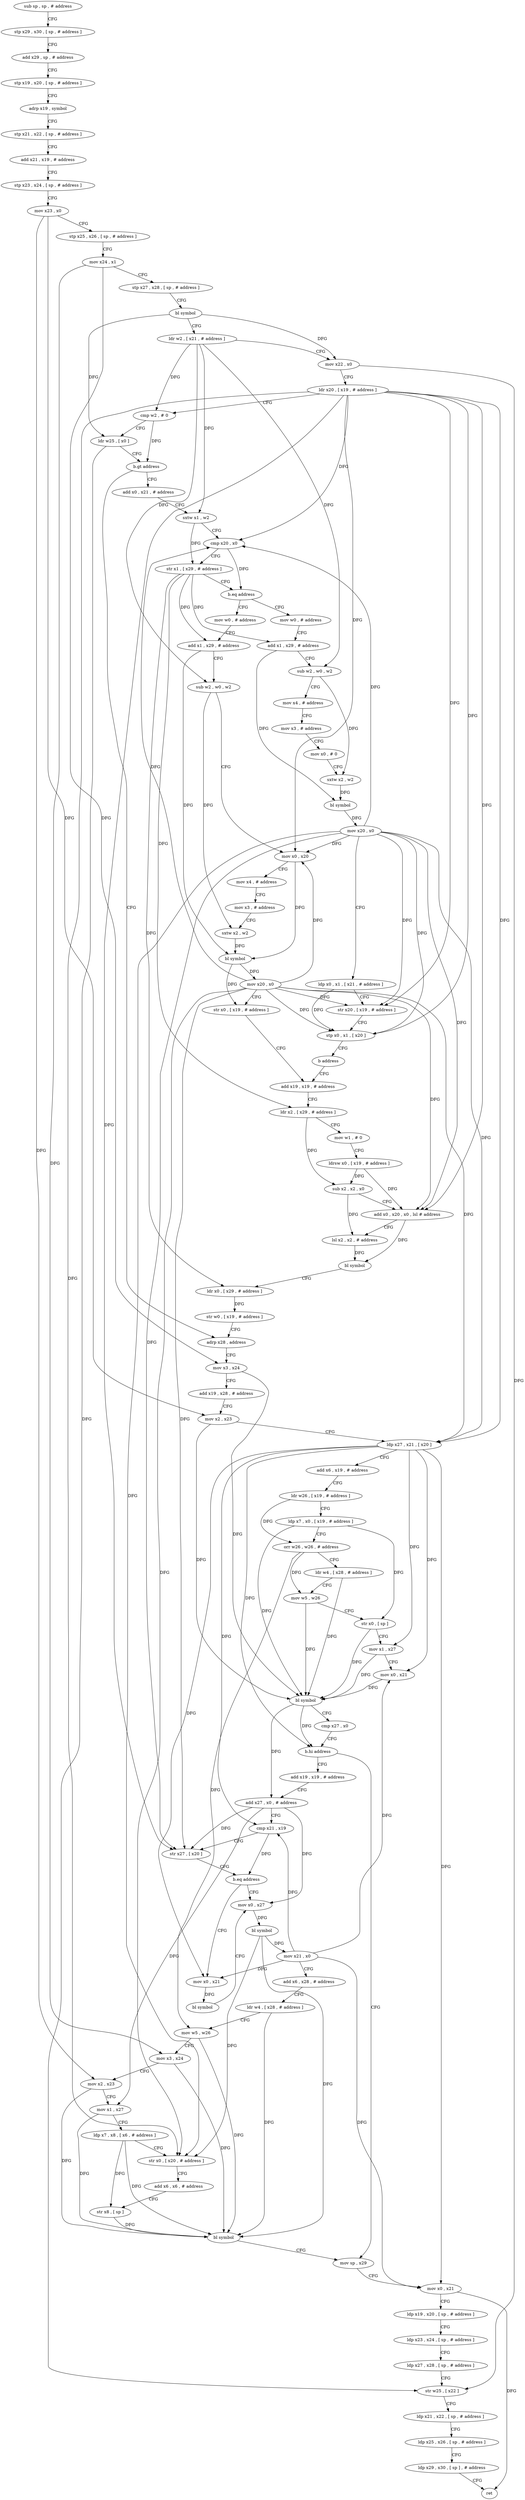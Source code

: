 digraph "func" {
"4348312" [label = "sub sp , sp , # address" ]
"4348316" [label = "stp x29 , x30 , [ sp , # address ]" ]
"4348320" [label = "add x29 , sp , # address" ]
"4348324" [label = "stp x19 , x20 , [ sp , # address ]" ]
"4348328" [label = "adrp x19 , symbol" ]
"4348332" [label = "stp x21 , x22 , [ sp , # address ]" ]
"4348336" [label = "add x21 , x19 , # address" ]
"4348340" [label = "stp x23 , x24 , [ sp , # address ]" ]
"4348344" [label = "mov x23 , x0" ]
"4348348" [label = "stp x25 , x26 , [ sp , # address ]" ]
"4348352" [label = "mov x24 , x1" ]
"4348356" [label = "stp x27 , x28 , [ sp , # address ]" ]
"4348360" [label = "bl symbol" ]
"4348364" [label = "ldr w2 , [ x21 , # address ]" ]
"4348368" [label = "mov x22 , x0" ]
"4348372" [label = "ldr x20 , [ x19 , # address ]" ]
"4348376" [label = "cmp w2 , # 0" ]
"4348380" [label = "ldr w25 , [ x0 ]" ]
"4348384" [label = "b.gt address" ]
"4348488" [label = "adrp x28 , address" ]
"4348388" [label = "add x0 , x21 , # address" ]
"4348492" [label = "mov x3 , x24" ]
"4348496" [label = "add x19 , x28 , # address" ]
"4348500" [label = "mov x2 , x23" ]
"4348504" [label = "ldp x27 , x21 , [ x20 ]" ]
"4348508" [label = "add x6 , x19 , # address" ]
"4348512" [label = "ldr w26 , [ x19 , # address ]" ]
"4348516" [label = "ldp x7 , x0 , [ x19 , # address ]" ]
"4348520" [label = "orr w26 , w26 , # address" ]
"4348524" [label = "ldr w4 , [ x28 , # address ]" ]
"4348528" [label = "mov w5 , w26" ]
"4348532" [label = "str x0 , [ sp ]" ]
"4348536" [label = "mov x1 , x27" ]
"4348540" [label = "mov x0 , x21" ]
"4348544" [label = "bl symbol" ]
"4348548" [label = "cmp x27 , x0" ]
"4348552" [label = "b.hi address" ]
"4348640" [label = "mov sp , x29" ]
"4348556" [label = "add x19 , x19 , # address" ]
"4348392" [label = "sxtw x1 , w2" ]
"4348396" [label = "cmp x20 , x0" ]
"4348400" [label = "str x1 , [ x29 , # address ]" ]
"4348404" [label = "b.eq address" ]
"4348680" [label = "mov w0 , # address" ]
"4348408" [label = "mov w0 , # address" ]
"4348644" [label = "mov x0 , x21" ]
"4348648" [label = "ldp x19 , x20 , [ sp , # address ]" ]
"4348652" [label = "ldp x23 , x24 , [ sp , # address ]" ]
"4348656" [label = "ldp x27 , x28 , [ sp , # address ]" ]
"4348660" [label = "str w25 , [ x22 ]" ]
"4348664" [label = "ldp x21 , x22 , [ sp , # address ]" ]
"4348668" [label = "ldp x25 , x26 , [ sp , # address ]" ]
"4348672" [label = "ldp x29 , x30 , [ sp ] , # address" ]
"4348676" [label = "ret" ]
"4348560" [label = "add x27 , x0 , # address" ]
"4348564" [label = "cmp x21 , x19" ]
"4348568" [label = "str x27 , [ x20 ]" ]
"4348572" [label = "b.eq address" ]
"4348584" [label = "mov x0 , x27" ]
"4348576" [label = "mov x0 , x21" ]
"4348684" [label = "add x1 , x29 , # address" ]
"4348688" [label = "sub w2 , w0 , w2" ]
"4348692" [label = "mov x4 , # address" ]
"4348696" [label = "mov x3 , # address" ]
"4348700" [label = "mov x0 , # 0" ]
"4348704" [label = "sxtw x2 , w2" ]
"4348708" [label = "bl symbol" ]
"4348712" [label = "mov x20 , x0" ]
"4348716" [label = "ldp x0 , x1 , [ x21 , # address ]" ]
"4348720" [label = "str x20 , [ x19 , # address ]" ]
"4348724" [label = "stp x0 , x1 , [ x20 ]" ]
"4348728" [label = "b address" ]
"4348448" [label = "add x19 , x19 , # address" ]
"4348412" [label = "add x1 , x29 , # address" ]
"4348416" [label = "sub w2 , w0 , w2" ]
"4348420" [label = "mov x0 , x20" ]
"4348424" [label = "mov x4 , # address" ]
"4348428" [label = "mov x3 , # address" ]
"4348432" [label = "sxtw x2 , w2" ]
"4348436" [label = "bl symbol" ]
"4348440" [label = "mov x20 , x0" ]
"4348444" [label = "str x0 , [ x19 , # address ]" ]
"4348588" [label = "bl symbol" ]
"4348592" [label = "mov x21 , x0" ]
"4348596" [label = "add x6 , x28 , # address" ]
"4348600" [label = "ldr w4 , [ x28 , # address ]" ]
"4348604" [label = "mov w5 , w26" ]
"4348608" [label = "mov x3 , x24" ]
"4348612" [label = "mov x2 , x23" ]
"4348616" [label = "mov x1 , x27" ]
"4348620" [label = "ldp x7 , x8 , [ x6 , # address ]" ]
"4348624" [label = "str x0 , [ x20 , # address ]" ]
"4348628" [label = "add x6 , x6 , # address" ]
"4348632" [label = "str x8 , [ sp ]" ]
"4348636" [label = "bl symbol" ]
"4348580" [label = "bl symbol" ]
"4348452" [label = "ldr x2 , [ x29 , # address ]" ]
"4348456" [label = "mov w1 , # 0" ]
"4348460" [label = "ldrsw x0 , [ x19 , # address ]" ]
"4348464" [label = "sub x2 , x2 , x0" ]
"4348468" [label = "add x0 , x20 , x0 , lsl # address" ]
"4348472" [label = "lsl x2 , x2 , # address" ]
"4348476" [label = "bl symbol" ]
"4348480" [label = "ldr x0 , [ x29 , # address ]" ]
"4348484" [label = "str w0 , [ x19 , # address ]" ]
"4348312" -> "4348316" [ label = "CFG" ]
"4348316" -> "4348320" [ label = "CFG" ]
"4348320" -> "4348324" [ label = "CFG" ]
"4348324" -> "4348328" [ label = "CFG" ]
"4348328" -> "4348332" [ label = "CFG" ]
"4348332" -> "4348336" [ label = "CFG" ]
"4348336" -> "4348340" [ label = "CFG" ]
"4348340" -> "4348344" [ label = "CFG" ]
"4348344" -> "4348348" [ label = "CFG" ]
"4348344" -> "4348500" [ label = "DFG" ]
"4348344" -> "4348612" [ label = "DFG" ]
"4348348" -> "4348352" [ label = "CFG" ]
"4348352" -> "4348356" [ label = "CFG" ]
"4348352" -> "4348492" [ label = "DFG" ]
"4348352" -> "4348608" [ label = "DFG" ]
"4348356" -> "4348360" [ label = "CFG" ]
"4348360" -> "4348364" [ label = "CFG" ]
"4348360" -> "4348368" [ label = "DFG" ]
"4348360" -> "4348380" [ label = "DFG" ]
"4348364" -> "4348368" [ label = "CFG" ]
"4348364" -> "4348376" [ label = "DFG" ]
"4348364" -> "4348392" [ label = "DFG" ]
"4348364" -> "4348688" [ label = "DFG" ]
"4348364" -> "4348416" [ label = "DFG" ]
"4348368" -> "4348372" [ label = "CFG" ]
"4348368" -> "4348660" [ label = "DFG" ]
"4348372" -> "4348376" [ label = "CFG" ]
"4348372" -> "4348504" [ label = "DFG" ]
"4348372" -> "4348396" [ label = "DFG" ]
"4348372" -> "4348568" [ label = "DFG" ]
"4348372" -> "4348720" [ label = "DFG" ]
"4348372" -> "4348724" [ label = "DFG" ]
"4348372" -> "4348420" [ label = "DFG" ]
"4348372" -> "4348624" [ label = "DFG" ]
"4348372" -> "4348468" [ label = "DFG" ]
"4348376" -> "4348380" [ label = "CFG" ]
"4348376" -> "4348384" [ label = "DFG" ]
"4348380" -> "4348384" [ label = "CFG" ]
"4348380" -> "4348660" [ label = "DFG" ]
"4348384" -> "4348488" [ label = "CFG" ]
"4348384" -> "4348388" [ label = "CFG" ]
"4348488" -> "4348492" [ label = "CFG" ]
"4348388" -> "4348392" [ label = "CFG" ]
"4348492" -> "4348496" [ label = "CFG" ]
"4348492" -> "4348544" [ label = "DFG" ]
"4348496" -> "4348500" [ label = "CFG" ]
"4348500" -> "4348504" [ label = "CFG" ]
"4348500" -> "4348544" [ label = "DFG" ]
"4348504" -> "4348508" [ label = "CFG" ]
"4348504" -> "4348536" [ label = "DFG" ]
"4348504" -> "4348552" [ label = "DFG" ]
"4348504" -> "4348540" [ label = "DFG" ]
"4348504" -> "4348644" [ label = "DFG" ]
"4348504" -> "4348564" [ label = "DFG" ]
"4348504" -> "4348576" [ label = "DFG" ]
"4348508" -> "4348512" [ label = "CFG" ]
"4348512" -> "4348516" [ label = "CFG" ]
"4348512" -> "4348520" [ label = "DFG" ]
"4348516" -> "4348520" [ label = "CFG" ]
"4348516" -> "4348544" [ label = "DFG" ]
"4348516" -> "4348532" [ label = "DFG" ]
"4348520" -> "4348524" [ label = "CFG" ]
"4348520" -> "4348528" [ label = "DFG" ]
"4348520" -> "4348604" [ label = "DFG" ]
"4348524" -> "4348528" [ label = "CFG" ]
"4348524" -> "4348544" [ label = "DFG" ]
"4348528" -> "4348532" [ label = "CFG" ]
"4348528" -> "4348544" [ label = "DFG" ]
"4348532" -> "4348536" [ label = "CFG" ]
"4348532" -> "4348544" [ label = "DFG" ]
"4348536" -> "4348540" [ label = "CFG" ]
"4348536" -> "4348544" [ label = "DFG" ]
"4348540" -> "4348544" [ label = "DFG" ]
"4348544" -> "4348548" [ label = "CFG" ]
"4348544" -> "4348552" [ label = "DFG" ]
"4348544" -> "4348560" [ label = "DFG" ]
"4348548" -> "4348552" [ label = "CFG" ]
"4348552" -> "4348640" [ label = "CFG" ]
"4348552" -> "4348556" [ label = "CFG" ]
"4348640" -> "4348644" [ label = "CFG" ]
"4348556" -> "4348560" [ label = "CFG" ]
"4348392" -> "4348396" [ label = "CFG" ]
"4348392" -> "4348400" [ label = "DFG" ]
"4348396" -> "4348400" [ label = "CFG" ]
"4348396" -> "4348404" [ label = "DFG" ]
"4348400" -> "4348404" [ label = "CFG" ]
"4348400" -> "4348452" [ label = "DFG" ]
"4348400" -> "4348480" [ label = "DFG" ]
"4348400" -> "4348684" [ label = "DFG" ]
"4348400" -> "4348412" [ label = "DFG" ]
"4348404" -> "4348680" [ label = "CFG" ]
"4348404" -> "4348408" [ label = "CFG" ]
"4348680" -> "4348684" [ label = "CFG" ]
"4348408" -> "4348412" [ label = "CFG" ]
"4348644" -> "4348648" [ label = "CFG" ]
"4348644" -> "4348676" [ label = "DFG" ]
"4348648" -> "4348652" [ label = "CFG" ]
"4348652" -> "4348656" [ label = "CFG" ]
"4348656" -> "4348660" [ label = "CFG" ]
"4348660" -> "4348664" [ label = "CFG" ]
"4348664" -> "4348668" [ label = "CFG" ]
"4348668" -> "4348672" [ label = "CFG" ]
"4348672" -> "4348676" [ label = "CFG" ]
"4348560" -> "4348564" [ label = "CFG" ]
"4348560" -> "4348568" [ label = "DFG" ]
"4348560" -> "4348584" [ label = "DFG" ]
"4348560" -> "4348616" [ label = "DFG" ]
"4348564" -> "4348568" [ label = "CFG" ]
"4348564" -> "4348572" [ label = "DFG" ]
"4348568" -> "4348572" [ label = "CFG" ]
"4348572" -> "4348584" [ label = "CFG" ]
"4348572" -> "4348576" [ label = "CFG" ]
"4348584" -> "4348588" [ label = "DFG" ]
"4348576" -> "4348580" [ label = "DFG" ]
"4348684" -> "4348688" [ label = "CFG" ]
"4348684" -> "4348708" [ label = "DFG" ]
"4348688" -> "4348692" [ label = "CFG" ]
"4348688" -> "4348704" [ label = "DFG" ]
"4348692" -> "4348696" [ label = "CFG" ]
"4348696" -> "4348700" [ label = "CFG" ]
"4348700" -> "4348704" [ label = "CFG" ]
"4348704" -> "4348708" [ label = "DFG" ]
"4348708" -> "4348712" [ label = "DFG" ]
"4348712" -> "4348716" [ label = "CFG" ]
"4348712" -> "4348504" [ label = "DFG" ]
"4348712" -> "4348396" [ label = "DFG" ]
"4348712" -> "4348568" [ label = "DFG" ]
"4348712" -> "4348720" [ label = "DFG" ]
"4348712" -> "4348724" [ label = "DFG" ]
"4348712" -> "4348420" [ label = "DFG" ]
"4348712" -> "4348624" [ label = "DFG" ]
"4348712" -> "4348468" [ label = "DFG" ]
"4348716" -> "4348720" [ label = "CFG" ]
"4348716" -> "4348724" [ label = "DFG" ]
"4348720" -> "4348724" [ label = "CFG" ]
"4348724" -> "4348728" [ label = "CFG" ]
"4348728" -> "4348448" [ label = "CFG" ]
"4348448" -> "4348452" [ label = "CFG" ]
"4348412" -> "4348416" [ label = "CFG" ]
"4348412" -> "4348436" [ label = "DFG" ]
"4348416" -> "4348420" [ label = "CFG" ]
"4348416" -> "4348432" [ label = "DFG" ]
"4348420" -> "4348424" [ label = "CFG" ]
"4348420" -> "4348436" [ label = "DFG" ]
"4348424" -> "4348428" [ label = "CFG" ]
"4348428" -> "4348432" [ label = "CFG" ]
"4348432" -> "4348436" [ label = "DFG" ]
"4348436" -> "4348440" [ label = "DFG" ]
"4348436" -> "4348444" [ label = "DFG" ]
"4348440" -> "4348444" [ label = "CFG" ]
"4348440" -> "4348504" [ label = "DFG" ]
"4348440" -> "4348396" [ label = "DFG" ]
"4348440" -> "4348720" [ label = "DFG" ]
"4348440" -> "4348420" [ label = "DFG" ]
"4348440" -> "4348568" [ label = "DFG" ]
"4348440" -> "4348724" [ label = "DFG" ]
"4348440" -> "4348624" [ label = "DFG" ]
"4348440" -> "4348468" [ label = "DFG" ]
"4348444" -> "4348448" [ label = "CFG" ]
"4348588" -> "4348592" [ label = "DFG" ]
"4348588" -> "4348624" [ label = "DFG" ]
"4348588" -> "4348636" [ label = "DFG" ]
"4348592" -> "4348596" [ label = "CFG" ]
"4348592" -> "4348540" [ label = "DFG" ]
"4348592" -> "4348644" [ label = "DFG" ]
"4348592" -> "4348564" [ label = "DFG" ]
"4348592" -> "4348576" [ label = "DFG" ]
"4348596" -> "4348600" [ label = "CFG" ]
"4348600" -> "4348604" [ label = "CFG" ]
"4348600" -> "4348636" [ label = "DFG" ]
"4348604" -> "4348608" [ label = "CFG" ]
"4348604" -> "4348636" [ label = "DFG" ]
"4348608" -> "4348612" [ label = "CFG" ]
"4348608" -> "4348636" [ label = "DFG" ]
"4348612" -> "4348616" [ label = "CFG" ]
"4348612" -> "4348636" [ label = "DFG" ]
"4348616" -> "4348620" [ label = "CFG" ]
"4348616" -> "4348636" [ label = "DFG" ]
"4348620" -> "4348624" [ label = "CFG" ]
"4348620" -> "4348636" [ label = "DFG" ]
"4348620" -> "4348632" [ label = "DFG" ]
"4348624" -> "4348628" [ label = "CFG" ]
"4348628" -> "4348632" [ label = "CFG" ]
"4348632" -> "4348636" [ label = "DFG" ]
"4348636" -> "4348640" [ label = "CFG" ]
"4348580" -> "4348584" [ label = "CFG" ]
"4348452" -> "4348456" [ label = "CFG" ]
"4348452" -> "4348464" [ label = "DFG" ]
"4348456" -> "4348460" [ label = "CFG" ]
"4348460" -> "4348464" [ label = "DFG" ]
"4348460" -> "4348468" [ label = "DFG" ]
"4348464" -> "4348468" [ label = "CFG" ]
"4348464" -> "4348472" [ label = "DFG" ]
"4348468" -> "4348472" [ label = "CFG" ]
"4348468" -> "4348476" [ label = "DFG" ]
"4348472" -> "4348476" [ label = "DFG" ]
"4348476" -> "4348480" [ label = "CFG" ]
"4348480" -> "4348484" [ label = "DFG" ]
"4348484" -> "4348488" [ label = "CFG" ]
}
